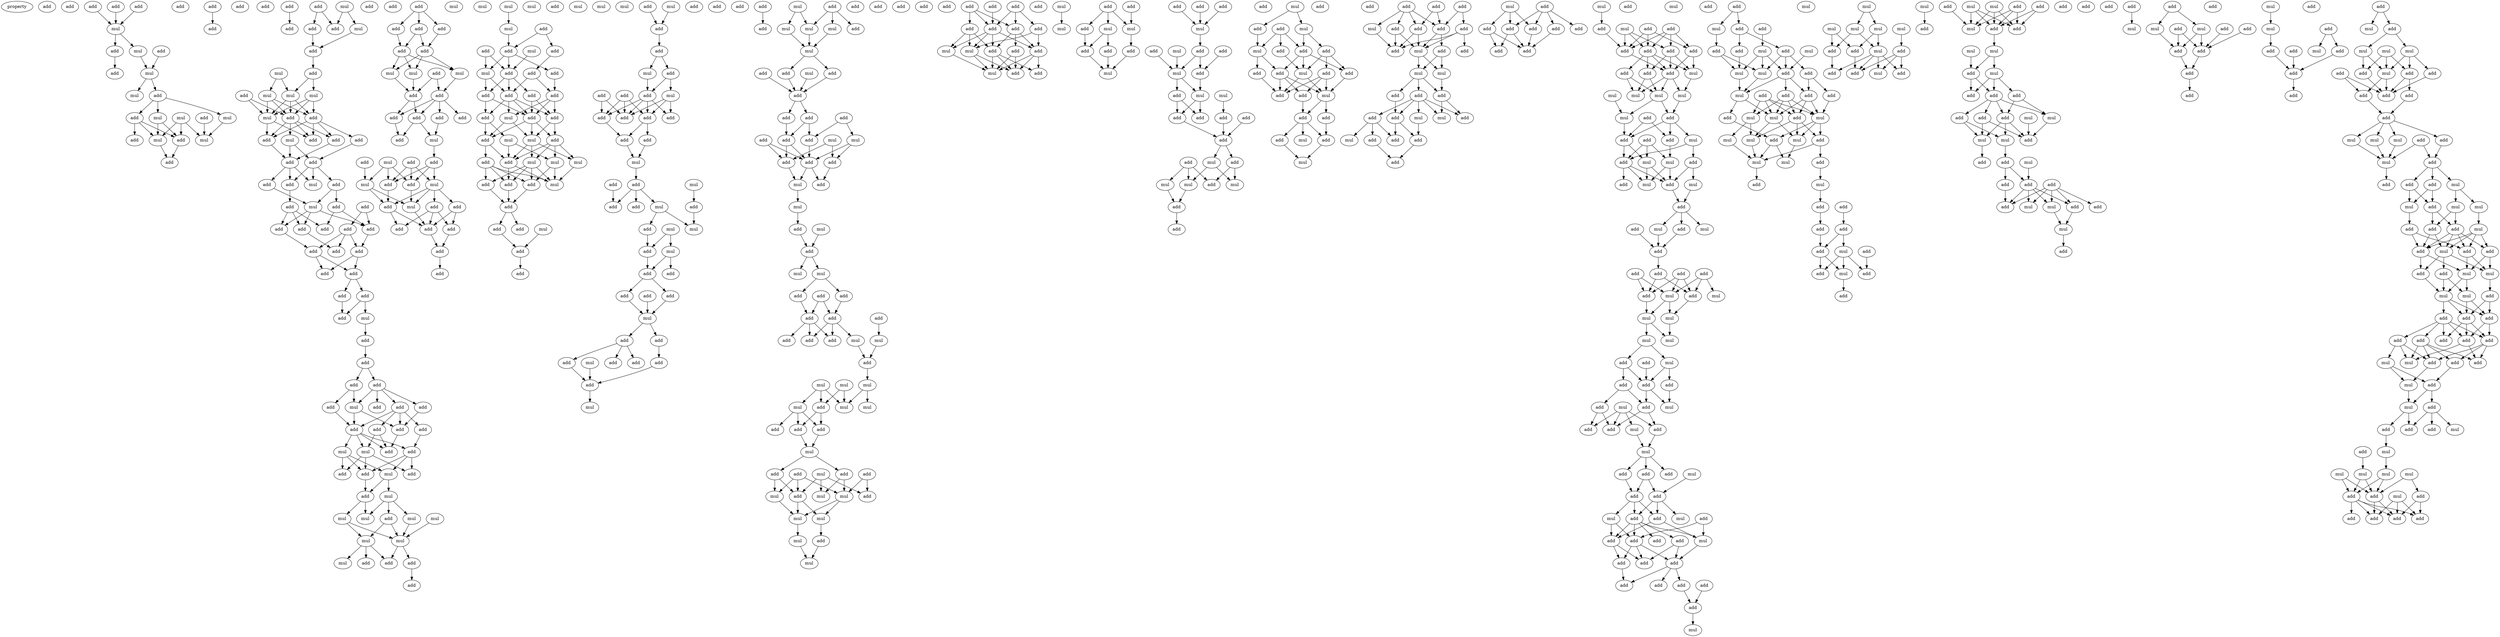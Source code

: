 digraph {
    node [fontcolor=black]
    property [mul=2,lf=1.6]
    0 [ label = add ];
    1 [ label = add ];
    2 [ label = add ];
    3 [ label = add ];
    4 [ label = add ];
    5 [ label = mul ];
    6 [ label = add ];
    7 [ label = add ];
    8 [ label = mul ];
    9 [ label = add ];
    10 [ label = add ];
    11 [ label = mul ];
    12 [ label = mul ];
    13 [ label = add ];
    14 [ label = add ];
    15 [ label = mul ];
    16 [ label = add ];
    17 [ label = mul ];
    18 [ label = mul ];
    19 [ label = mul ];
    20 [ label = mul ];
    21 [ label = add ];
    22 [ label = add ];
    23 [ label = add ];
    24 [ label = add ];
    25 [ label = add ];
    26 [ label = add ];
    27 [ label = add ];
    28 [ label = add ];
    29 [ label = add ];
    30 [ label = mul ];
    31 [ label = add ];
    32 [ label = mul ];
    33 [ label = add ];
    34 [ label = add ];
    35 [ label = add ];
    36 [ label = mul ];
    37 [ label = add ];
    38 [ label = mul ];
    39 [ label = mul ];
    40 [ label = mul ];
    41 [ label = add ];
    42 [ label = add ];
    43 [ label = add ];
    44 [ label = mul ];
    45 [ label = add ];
    46 [ label = add ];
    47 [ label = add ];
    48 [ label = add ];
    49 [ label = mul ];
    50 [ label = add ];
    51 [ label = add ];
    52 [ label = add ];
    53 [ label = add ];
    54 [ label = add ];
    55 [ label = mul ];
    56 [ label = mul ];
    57 [ label = add ];
    58 [ label = add ];
    59 [ label = add ];
    60 [ label = add ];
    61 [ label = add ];
    62 [ label = add ];
    63 [ label = add ];
    64 [ label = add ];
    65 [ label = add ];
    66 [ label = add ];
    67 [ label = add ];
    68 [ label = add ];
    69 [ label = add ];
    70 [ label = add ];
    71 [ label = add ];
    72 [ label = add ];
    73 [ label = add ];
    74 [ label = mul ];
    75 [ label = add ];
    76 [ label = add ];
    77 [ label = add ];
    78 [ label = add ];
    79 [ label = add ];
    80 [ label = mul ];
    81 [ label = add ];
    82 [ label = add ];
    83 [ label = add ];
    84 [ label = add ];
    85 [ label = add ];
    86 [ label = add ];
    87 [ label = add ];
    88 [ label = mul ];
    89 [ label = add ];
    90 [ label = add ];
    91 [ label = mul ];
    92 [ label = add ];
    93 [ label = mul ];
    94 [ label = add ];
    95 [ label = add ];
    96 [ label = mul ];
    97 [ label = add ];
    98 [ label = mul ];
    99 [ label = add ];
    100 [ label = mul ];
    101 [ label = mul ];
    102 [ label = mul ];
    103 [ label = mul ];
    104 [ label = mul ];
    105 [ label = add ];
    106 [ label = mul ];
    107 [ label = add ];
    108 [ label = add ];
    109 [ label = add ];
    110 [ label = add ];
    111 [ label = add ];
    112 [ label = add ];
    113 [ label = add ];
    114 [ label = mul ];
    115 [ label = mul ];
    116 [ label = add ];
    117 [ label = add ];
    118 [ label = add ];
    119 [ label = mul ];
    120 [ label = mul ];
    121 [ label = mul ];
    122 [ label = add ];
    123 [ label = add ];
    124 [ label = add ];
    125 [ label = add ];
    126 [ label = add ];
    127 [ label = add ];
    128 [ label = add ];
    129 [ label = mul ];
    130 [ label = add ];
    131 [ label = add ];
    132 [ label = mul ];
    133 [ label = add ];
    134 [ label = add ];
    135 [ label = mul ];
    136 [ label = add ];
    137 [ label = add ];
    138 [ label = mul ];
    139 [ label = add ];
    140 [ label = add ];
    141 [ label = add ];
    142 [ label = mul ];
    143 [ label = add ];
    144 [ label = add ];
    145 [ label = add ];
    146 [ label = add ];
    147 [ label = mul ];
    148 [ label = add ];
    149 [ label = mul ];
    150 [ label = add ];
    151 [ label = add ];
    152 [ label = mul ];
    153 [ label = add ];
    154 [ label = add ];
    155 [ label = mul ];
    156 [ label = add ];
    157 [ label = mul ];
    158 [ label = add ];
    159 [ label = add ];
    160 [ label = add ];
    161 [ label = add ];
    162 [ label = add ];
    163 [ label = add ];
    164 [ label = add ];
    165 [ label = mul ];
    166 [ label = add ];
    167 [ label = add ];
    168 [ label = add ];
    169 [ label = mul ];
    170 [ label = mul ];
    171 [ label = add ];
    172 [ label = add ];
    173 [ label = mul ];
    174 [ label = add ];
    175 [ label = add ];
    176 [ label = mul ];
    177 [ label = mul ];
    178 [ label = add ];
    179 [ label = mul ];
    180 [ label = add ];
    181 [ label = mul ];
    182 [ label = add ];
    183 [ label = add ];
    184 [ label = mul ];
    185 [ label = add ];
    186 [ label = mul ];
    187 [ label = mul ];
    188 [ label = add ];
    189 [ label = add ];
    190 [ label = add ];
    191 [ label = add ];
    192 [ label = mul ];
    193 [ label = add ];
    194 [ label = add ];
    195 [ label = add ];
    196 [ label = add ];
    197 [ label = add ];
    198 [ label = mul ];
    199 [ label = add ];
    200 [ label = add ];
    201 [ label = add ];
    202 [ label = add ];
    203 [ label = mul ];
    204 [ label = add ];
    205 [ label = add ];
    206 [ label = add ];
    207 [ label = add ];
    208 [ label = add ];
    209 [ label = add ];
    210 [ label = mul ];
    211 [ label = add ];
    212 [ label = mul ];
    213 [ label = add ];
    214 [ label = add ];
    215 [ label = add ];
    216 [ label = mul ];
    217 [ label = add ];
    218 [ label = mul ];
    219 [ label = add ];
    220 [ label = mul ];
    221 [ label = add ];
    222 [ label = mul ];
    223 [ label = add ];
    224 [ label = add ];
    225 [ label = add ];
    226 [ label = add ];
    227 [ label = add ];
    228 [ label = add ];
    229 [ label = add ];
    230 [ label = mul ];
    231 [ label = add ];
    232 [ label = add ];
    233 [ label = add ];
    234 [ label = mul ];
    235 [ label = add ];
    236 [ label = add ];
    237 [ label = add ];
    238 [ label = add ];
    239 [ label = mul ];
    240 [ label = add ];
    241 [ label = mul ];
    242 [ label = mul ];
    243 [ label = add ];
    244 [ label = mul ];
    245 [ label = mul ];
    246 [ label = mul ];
    247 [ label = add ];
    248 [ label = add ];
    249 [ label = mul ];
    250 [ label = add ];
    251 [ label = add ];
    252 [ label = add ];
    253 [ label = add ];
    254 [ label = add ];
    255 [ label = add ];
    256 [ label = add ];
    257 [ label = mul ];
    258 [ label = mul ];
    259 [ label = add ];
    260 [ label = add ];
    261 [ label = add ];
    262 [ label = add ];
    263 [ label = add ];
    264 [ label = mul ];
    265 [ label = add ];
    266 [ label = mul ];
    267 [ label = add ];
    268 [ label = mul ];
    269 [ label = add ];
    270 [ label = add ];
    271 [ label = mul ];
    272 [ label = mul ];
    273 [ label = add ];
    274 [ label = add ];
    275 [ label = add ];
    276 [ label = add ];
    277 [ label = add ];
    278 [ label = add ];
    279 [ label = add ];
    280 [ label = mul ];
    281 [ label = add ];
    282 [ label = mul ];
    283 [ label = add ];
    284 [ label = add ];
    285 [ label = mul ];
    286 [ label = mul ];
    287 [ label = mul ];
    288 [ label = mul ];
    289 [ label = mul ];
    290 [ label = mul ];
    291 [ label = add ];
    292 [ label = add ];
    293 [ label = add ];
    294 [ label = add ];
    295 [ label = add ];
    296 [ label = mul ];
    297 [ label = mul ];
    298 [ label = add ];
    299 [ label = add ];
    300 [ label = add ];
    301 [ label = add ];
    302 [ label = mul ];
    303 [ label = add ];
    304 [ label = mul ];
    305 [ label = add ];
    306 [ label = mul ];
    307 [ label = mul ];
    308 [ label = mul ];
    309 [ label = mul ];
    310 [ label = add ];
    311 [ label = mul ];
    312 [ label = add ];
    313 [ label = add ];
    314 [ label = add ];
    315 [ label = add ];
    316 [ label = add ];
    317 [ label = add ];
    318 [ label = add ];
    319 [ label = add ];
    320 [ label = add ];
    321 [ label = add ];
    322 [ label = add ];
    323 [ label = add ];
    324 [ label = mul ];
    325 [ label = add ];
    326 [ label = mul ];
    327 [ label = add ];
    328 [ label = mul ];
    329 [ label = add ];
    330 [ label = mul ];
    331 [ label = mul ];
    332 [ label = add ];
    333 [ label = add ];
    334 [ label = add ];
    335 [ label = mul ];
    336 [ label = mul ];
    337 [ label = add ];
    338 [ label = add ];
    339 [ label = add ];
    340 [ label = mul ];
    341 [ label = add ];
    342 [ label = add ];
    343 [ label = add ];
    344 [ label = mul ];
    345 [ label = add ];
    346 [ label = add ];
    347 [ label = add ];
    348 [ label = mul ];
    349 [ label = add ];
    350 [ label = mul ];
    351 [ label = mul ];
    352 [ label = add ];
    353 [ label = mul ];
    354 [ label = add ];
    355 [ label = add ];
    356 [ label = add ];
    357 [ label = add ];
    358 [ label = add ];
    359 [ label = add ];
    360 [ label = add ];
    361 [ label = add ];
    362 [ label = mul ];
    363 [ label = mul ];
    364 [ label = mul ];
    365 [ label = add ];
    366 [ label = mul ];
    367 [ label = add ];
    368 [ label = add ];
    369 [ label = mul ];
    370 [ label = add ];
    371 [ label = add ];
    372 [ label = mul ];
    373 [ label = add ];
    374 [ label = add ];
    375 [ label = add ];
    376 [ label = add ];
    377 [ label = mul ];
    378 [ label = add ];
    379 [ label = add ];
    380 [ label = mul ];
    381 [ label = add ];
    382 [ label = add ];
    383 [ label = mul ];
    384 [ label = add ];
    385 [ label = add ];
    386 [ label = add ];
    387 [ label = add ];
    388 [ label = add ];
    389 [ label = add ];
    390 [ label = add ];
    391 [ label = mul ];
    392 [ label = mul ];
    393 [ label = add ];
    394 [ label = add ];
    395 [ label = add ];
    396 [ label = add ];
    397 [ label = add ];
    398 [ label = add ];
    399 [ label = mul ];
    400 [ label = add ];
    401 [ label = add ];
    402 [ label = add ];
    403 [ label = mul ];
    404 [ label = add ];
    405 [ label = mul ];
    406 [ label = mul ];
    407 [ label = add ];
    408 [ label = add ];
    409 [ label = add ];
    410 [ label = add ];
    411 [ label = add ];
    412 [ label = mul ];
    413 [ label = add ];
    414 [ label = mul ];
    415 [ label = add ];
    416 [ label = mul ];
    417 [ label = add ];
    418 [ label = add ];
    419 [ label = add ];
    420 [ label = mul ];
    421 [ label = add ];
    422 [ label = add ];
    423 [ label = add ];
    424 [ label = add ];
    425 [ label = add ];
    426 [ label = add ];
    427 [ label = add ];
    428 [ label = add ];
    429 [ label = mul ];
    430 [ label = add ];
    431 [ label = add ];
    432 [ label = mul ];
    433 [ label = add ];
    434 [ label = add ];
    435 [ label = add ];
    436 [ label = add ];
    437 [ label = add ];
    438 [ label = add ];
    439 [ label = mul ];
    440 [ label = add ];
    441 [ label = add ];
    442 [ label = mul ];
    443 [ label = mul ];
    444 [ label = mul ];
    445 [ label = mul ];
    446 [ label = mul ];
    447 [ label = add ];
    448 [ label = add ];
    449 [ label = add ];
    450 [ label = mul ];
    451 [ label = add ];
    452 [ label = add ];
    453 [ label = add ];
    454 [ label = mul ];
    455 [ label = mul ];
    456 [ label = add ];
    457 [ label = add ];
    458 [ label = mul ];
    459 [ label = mul ];
    460 [ label = add ];
    461 [ label = add ];
    462 [ label = add ];
    463 [ label = add ];
    464 [ label = mul ];
    465 [ label = mul ];
    466 [ label = add ];
    467 [ label = add ];
    468 [ label = add ];
    469 [ label = add ];
    470 [ label = add ];
    471 [ label = add ];
    472 [ label = mul ];
    473 [ label = add ];
    474 [ label = mul ];
    475 [ label = mul ];
    476 [ label = mul ];
    477 [ label = mul ];
    478 [ label = mul ];
    479 [ label = add ];
    480 [ label = mul ];
    481 [ label = add ];
    482 [ label = add ];
    483 [ label = add ];
    484 [ label = add ];
    485 [ label = add ];
    486 [ label = add ];
    487 [ label = mul ];
    488 [ label = mul ];
    489 [ label = add ];
    490 [ label = mul ];
    491 [ label = add ];
    492 [ label = mul ];
    493 [ label = add ];
    494 [ label = add ];
    495 [ label = mul ];
    496 [ label = add ];
    497 [ label = mul ];
    498 [ label = add ];
    499 [ label = add ];
    500 [ label = add ];
    501 [ label = add ];
    502 [ label = mul ];
    503 [ label = add ];
    504 [ label = add ];
    505 [ label = mul ];
    506 [ label = add ];
    507 [ label = mul ];
    508 [ label = add ];
    509 [ label = add ];
    510 [ label = add ];
    511 [ label = add ];
    512 [ label = add ];
    513 [ label = add ];
    514 [ label = add ];
    515 [ label = add ];
    516 [ label = add ];
    517 [ label = add ];
    518 [ label = add ];
    519 [ label = add ];
    520 [ label = add ];
    521 [ label = mul ];
    522 [ label = add ];
    523 [ label = mul ];
    524 [ label = add ];
    525 [ label = add ];
    526 [ label = mul ];
    527 [ label = add ];
    528 [ label = mul ];
    529 [ label = add ];
    530 [ label = mul ];
    531 [ label = add ];
    532 [ label = add ];
    533 [ label = add ];
    534 [ label = mul ];
    535 [ label = mul ];
    536 [ label = add ];
    537 [ label = add ];
    538 [ label = add ];
    539 [ label = mul ];
    540 [ label = add ];
    541 [ label = mul ];
    542 [ label = mul ];
    543 [ label = mul ];
    544 [ label = add ];
    545 [ label = add ];
    546 [ label = mul ];
    547 [ label = add ];
    548 [ label = mul ];
    549 [ label = add ];
    550 [ label = mul ];
    551 [ label = add ];
    552 [ label = mul ];
    553 [ label = mul ];
    554 [ label = mul ];
    555 [ label = add ];
    556 [ label = add ];
    557 [ label = add ];
    558 [ label = add ];
    559 [ label = add ];
    560 [ label = add ];
    561 [ label = mul ];
    562 [ label = add ];
    563 [ label = add ];
    564 [ label = mul ];
    565 [ label = add ];
    566 [ label = add ];
    567 [ label = mul ];
    568 [ label = mul ];
    569 [ label = mul ];
    570 [ label = mul ];
    571 [ label = mul ];
    572 [ label = add ];
    573 [ label = add ];
    574 [ label = add ];
    575 [ label = mul ];
    576 [ label = mul ];
    577 [ label = add ];
    578 [ label = mul ];
    579 [ label = add ];
    580 [ label = add ];
    581 [ label = add ];
    582 [ label = add ];
    583 [ label = add ];
    584 [ label = mul ];
    585 [ label = mul ];
    586 [ label = add ];
    587 [ label = add ];
    588 [ label = mul ];
    589 [ label = add ];
    590 [ label = mul ];
    591 [ label = mul ];
    592 [ label = add ];
    593 [ label = add ];
    594 [ label = mul ];
    595 [ label = add ];
    596 [ label = add ];
    597 [ label = add ];
    598 [ label = mul ];
    599 [ label = add ];
    600 [ label = add ];
    601 [ label = add ];
    602 [ label = mul ];
    603 [ label = mul ];
    604 [ label = mul ];
    605 [ label = add ];
    606 [ label = add ];
    607 [ label = mul ];
    608 [ label = add ];
    609 [ label = add ];
    610 [ label = add ];
    611 [ label = add ];
    612 [ label = add ];
    613 [ label = mul ];
    614 [ label = add ];
    615 [ label = add ];
    616 [ label = mul ];
    617 [ label = mul ];
    618 [ label = add ];
    619 [ label = add ];
    620 [ label = add ];
    621 [ label = add ];
    622 [ label = mul ];
    623 [ label = add ];
    624 [ label = add ];
    625 [ label = add ];
    626 [ label = add ];
    627 [ label = mul ];
    628 [ label = mul ];
    629 [ label = add ];
    630 [ label = add ];
    631 [ label = add ];
    632 [ label = add ];
    633 [ label = add ];
    634 [ label = mul ];
    635 [ label = mul ];
    636 [ label = add ];
    637 [ label = add ];
    638 [ label = add ];
    639 [ label = mul ];
    640 [ label = add ];
    641 [ label = add ];
    642 [ label = add ];
    643 [ label = add ];
    644 [ label = add ];
    645 [ label = mul ];
    646 [ label = add ];
    647 [ label = mul ];
    648 [ label = mul ];
    649 [ label = mul ];
    650 [ label = add ];
    651 [ label = add ];
    652 [ label = add ];
    653 [ label = add ];
    654 [ label = mul ];
    655 [ label = add ];
    656 [ label = add ];
    657 [ label = add ];
    658 [ label = add ];
    659 [ label = mul ];
    660 [ label = add ];
    661 [ label = mul ];
    662 [ label = mul ];
    663 [ label = add ];
    664 [ label = add ];
    665 [ label = mul ];
    666 [ label = add ];
    667 [ label = mul ];
    668 [ label = add ];
    669 [ label = add ];
    670 [ label = mul ];
    671 [ label = add ];
    672 [ label = mul ];
    673 [ label = mul ];
    674 [ label = add ];
    675 [ label = add ];
    676 [ label = add ];
    677 [ label = mul ];
    678 [ label = mul ];
    679 [ label = add ];
    680 [ label = add ];
    681 [ label = add ];
    682 [ label = add ];
    683 [ label = add ];
    684 [ label = mul ];
    685 [ label = mul ];
    686 [ label = add ];
    687 [ label = mul ];
    688 [ label = mul ];
    689 [ label = add ];
    690 [ label = add ];
    691 [ label = add ];
    692 [ label = add ];
    693 [ label = add ];
    694 [ label = add ];
    695 [ label = add ];
    696 [ label = add ];
    697 [ label = mul ];
    698 [ label = add ];
    699 [ label = add ];
    700 [ label = mul ];
    701 [ label = add ];
    702 [ label = mul ];
    703 [ label = add ];
    704 [ label = add ];
    705 [ label = mul ];
    706 [ label = add ];
    707 [ label = add ];
    708 [ label = add ];
    709 [ label = mul ];
    710 [ label = mul ];
    711 [ label = add ];
    712 [ label = mul ];
    713 [ label = mul ];
    714 [ label = mul ];
    715 [ label = mul ];
    716 [ label = add ];
    717 [ label = add ];
    718 [ label = mul ];
    719 [ label = add ];
    720 [ label = add ];
    721 [ label = add ];
    722 [ label = add ];
    723 [ label = add ];
    2 -> 5 [ name = 0 ];
    3 -> 5 [ name = 1 ];
    4 -> 5 [ name = 2 ];
    5 -> 6 [ name = 3 ];
    5 -> 8 [ name = 4 ];
    6 -> 10 [ name = 5 ];
    7 -> 11 [ name = 6 ];
    8 -> 11 [ name = 7 ];
    11 -> 12 [ name = 8 ];
    11 -> 13 [ name = 9 ];
    13 -> 14 [ name = 10 ];
    13 -> 17 [ name = 11 ];
    13 -> 18 [ name = 12 ];
    14 -> 20 [ name = 13 ];
    14 -> 21 [ name = 14 ];
    14 -> 22 [ name = 15 ];
    15 -> 19 [ name = 16 ];
    15 -> 20 [ name = 17 ];
    15 -> 21 [ name = 18 ];
    16 -> 19 [ name = 19 ];
    17 -> 20 [ name = 20 ];
    17 -> 21 [ name = 21 ];
    18 -> 19 [ name = 22 ];
    20 -> 23 [ name = 23 ];
    21 -> 23 [ name = 24 ];
    24 -> 26 [ name = 25 ];
    28 -> 29 [ name = 26 ];
    30 -> 32 [ name = 27 ];
    30 -> 34 [ name = 28 ];
    31 -> 33 [ name = 29 ];
    31 -> 34 [ name = 30 ];
    32 -> 35 [ name = 31 ];
    33 -> 35 [ name = 32 ];
    35 -> 37 [ name = 33 ];
    36 -> 39 [ name = 34 ];
    36 -> 40 [ name = 35 ];
    37 -> 38 [ name = 36 ];
    37 -> 39 [ name = 37 ];
    38 -> 42 [ name = 38 ];
    38 -> 43 [ name = 39 ];
    38 -> 44 [ name = 40 ];
    39 -> 42 [ name = 41 ];
    39 -> 43 [ name = 42 ];
    39 -> 44 [ name = 43 ];
    40 -> 42 [ name = 44 ];
    40 -> 43 [ name = 45 ];
    40 -> 44 [ name = 46 ];
    41 -> 43 [ name = 47 ];
    41 -> 44 [ name = 48 ];
    42 -> 45 [ name = 49 ];
    42 -> 46 [ name = 50 ];
    42 -> 47 [ name = 51 ];
    42 -> 48 [ name = 52 ];
    43 -> 45 [ name = 53 ];
    43 -> 46 [ name = 54 ];
    43 -> 48 [ name = 55 ];
    43 -> 49 [ name = 56 ];
    44 -> 45 [ name = 57 ];
    44 -> 46 [ name = 58 ];
    46 -> 50 [ name = 59 ];
    47 -> 51 [ name = 60 ];
    48 -> 50 [ name = 61 ];
    49 -> 50 [ name = 62 ];
    49 -> 51 [ name = 63 ];
    50 -> 53 [ name = 64 ];
    50 -> 54 [ name = 65 ];
    50 -> 55 [ name = 66 ];
    51 -> 52 [ name = 67 ];
    51 -> 54 [ name = 68 ];
    51 -> 55 [ name = 69 ];
    52 -> 56 [ name = 70 ];
    52 -> 58 [ name = 71 ];
    53 -> 56 [ name = 72 ];
    54 -> 57 [ name = 73 ];
    56 -> 60 [ name = 74 ];
    56 -> 63 [ name = 75 ];
    56 -> 64 [ name = 76 ];
    57 -> 60 [ name = 77 ];
    57 -> 62 [ name = 78 ];
    57 -> 63 [ name = 79 ];
    58 -> 62 [ name = 80 ];
    58 -> 64 [ name = 81 ];
    59 -> 61 [ name = 82 ];
    59 -> 64 [ name = 83 ];
    60 -> 67 [ name = 84 ];
    61 -> 65 [ name = 85 ];
    61 -> 66 [ name = 86 ];
    61 -> 67 [ name = 87 ];
    63 -> 66 [ name = 88 ];
    64 -> 65 [ name = 89 ];
    65 -> 69 [ name = 90 ];
    65 -> 70 [ name = 91 ];
    67 -> 69 [ name = 92 ];
    67 -> 70 [ name = 93 ];
    69 -> 71 [ name = 94 ];
    69 -> 72 [ name = 95 ];
    71 -> 73 [ name = 96 ];
    72 -> 73 [ name = 97 ];
    72 -> 74 [ name = 98 ];
    74 -> 75 [ name = 99 ];
    75 -> 76 [ name = 100 ];
    76 -> 77 [ name = 101 ];
    76 -> 78 [ name = 102 ];
    77 -> 79 [ name = 103 ];
    77 -> 80 [ name = 104 ];
    77 -> 81 [ name = 105 ];
    77 -> 82 [ name = 106 ];
    78 -> 80 [ name = 107 ];
    78 -> 83 [ name = 108 ];
    79 -> 84 [ name = 109 ];
    79 -> 85 [ name = 110 ];
    79 -> 86 [ name = 111 ];
    79 -> 87 [ name = 112 ];
    80 -> 84 [ name = 113 ];
    80 -> 87 [ name = 114 ];
    81 -> 87 [ name = 115 ];
    83 -> 84 [ name = 116 ];
    84 -> 88 [ name = 117 ];
    84 -> 89 [ name = 118 ];
    84 -> 90 [ name = 119 ];
    84 -> 91 [ name = 120 ];
    85 -> 90 [ name = 121 ];
    86 -> 89 [ name = 122 ];
    86 -> 91 [ name = 123 ];
    87 -> 89 [ name = 124 ];
    88 -> 93 [ name = 125 ];
    88 -> 94 [ name = 126 ];
    88 -> 95 [ name = 127 ];
    90 -> 92 [ name = 128 ];
    90 -> 93 [ name = 129 ];
    90 -> 95 [ name = 130 ];
    91 -> 92 [ name = 131 ];
    91 -> 94 [ name = 132 ];
    91 -> 95 [ name = 133 ];
    93 -> 96 [ name = 134 ];
    93 -> 97 [ name = 135 ];
    95 -> 97 [ name = 136 ];
    96 -> 98 [ name = 137 ];
    96 -> 99 [ name = 138 ];
    96 -> 100 [ name = 139 ];
    97 -> 100 [ name = 140 ];
    97 -> 102 [ name = 141 ];
    98 -> 103 [ name = 142 ];
    99 -> 103 [ name = 143 ];
    99 -> 104 [ name = 144 ];
    101 -> 103 [ name = 145 ];
    102 -> 103 [ name = 146 ];
    102 -> 104 [ name = 147 ];
    103 -> 105 [ name = 148 ];
    103 -> 107 [ name = 149 ];
    104 -> 106 [ name = 150 ];
    104 -> 107 [ name = 151 ];
    104 -> 109 [ name = 152 ];
    105 -> 110 [ name = 153 ];
    111 -> 112 [ name = 154 ];
    111 -> 113 [ name = 155 ];
    111 -> 116 [ name = 156 ];
    112 -> 118 [ name = 157 ];
    113 -> 117 [ name = 158 ];
    113 -> 118 [ name = 159 ];
    116 -> 117 [ name = 160 ];
    117 -> 119 [ name = 161 ];
    117 -> 120 [ name = 162 ];
    117 -> 121 [ name = 163 ];
    118 -> 119 [ name = 164 ];
    118 -> 120 [ name = 165 ];
    118 -> 121 [ name = 166 ];
    119 -> 124 [ name = 167 ];
    120 -> 123 [ name = 168 ];
    121 -> 124 [ name = 169 ];
    122 -> 123 [ name = 170 ];
    122 -> 124 [ name = 171 ];
    123 -> 125 [ name = 172 ];
    123 -> 126 [ name = 173 ];
    123 -> 127 [ name = 174 ];
    123 -> 128 [ name = 175 ];
    124 -> 126 [ name = 176 ];
    124 -> 127 [ name = 177 ];
    125 -> 129 [ name = 178 ];
    126 -> 130 [ name = 179 ];
    127 -> 129 [ name = 180 ];
    127 -> 130 [ name = 181 ];
    129 -> 133 [ name = 182 ];
    131 -> 135 [ name = 183 ];
    131 -> 136 [ name = 184 ];
    131 -> 137 [ name = 185 ];
    132 -> 136 [ name = 186 ];
    132 -> 137 [ name = 187 ];
    132 -> 138 [ name = 188 ];
    133 -> 135 [ name = 189 ];
    133 -> 136 [ name = 190 ];
    133 -> 137 [ name = 191 ];
    134 -> 138 [ name = 192 ];
    135 -> 139 [ name = 193 ];
    135 -> 140 [ name = 194 ];
    135 -> 141 [ name = 195 ];
    135 -> 142 [ name = 196 ];
    136 -> 142 [ name = 197 ];
    137 -> 140 [ name = 198 ];
    138 -> 140 [ name = 199 ];
    138 -> 142 [ name = 200 ];
    139 -> 143 [ name = 201 ];
    139 -> 144 [ name = 202 ];
    140 -> 144 [ name = 203 ];
    140 -> 145 [ name = 204 ];
    141 -> 143 [ name = 205 ];
    141 -> 144 [ name = 206 ];
    141 -> 145 [ name = 207 ];
    142 -> 144 [ name = 208 ];
    143 -> 146 [ name = 209 ];
    144 -> 146 [ name = 210 ];
    146 -> 148 [ name = 211 ];
    147 -> 152 [ name = 212 ];
    151 -> 154 [ name = 213 ];
    151 -> 156 [ name = 214 ];
    152 -> 156 [ name = 215 ];
    153 -> 157 [ name = 216 ];
    153 -> 159 [ name = 217 ];
    154 -> 158 [ name = 218 ];
    155 -> 159 [ name = 219 ];
    156 -> 157 [ name = 220 ];
    156 -> 159 [ name = 221 ];
    156 -> 160 [ name = 222 ];
    157 -> 161 [ name = 223 ];
    157 -> 162 [ name = 224 ];
    158 -> 161 [ name = 225 ];
    158 -> 164 [ name = 226 ];
    159 -> 161 [ name = 227 ];
    159 -> 162 [ name = 228 ];
    159 -> 163 [ name = 229 ];
    160 -> 164 [ name = 230 ];
    161 -> 165 [ name = 231 ];
    161 -> 166 [ name = 232 ];
    161 -> 167 [ name = 233 ];
    161 -> 168 [ name = 234 ];
    162 -> 166 [ name = 235 ];
    162 -> 168 [ name = 236 ];
    163 -> 166 [ name = 237 ];
    163 -> 167 [ name = 238 ];
    164 -> 165 [ name = 239 ];
    164 -> 166 [ name = 240 ];
    164 -> 167 [ name = 241 ];
    165 -> 170 [ name = 242 ];
    165 -> 171 [ name = 243 ];
    166 -> 170 [ name = 244 ];
    166 -> 171 [ name = 245 ];
    166 -> 172 [ name = 246 ];
    167 -> 170 [ name = 247 ];
    167 -> 172 [ name = 248 ];
    168 -> 169 [ name = 249 ];
    168 -> 171 [ name = 250 ];
    169 -> 173 [ name = 251 ];
    169 -> 174 [ name = 252 ];
    170 -> 174 [ name = 253 ];
    170 -> 176 [ name = 254 ];
    170 -> 177 [ name = 255 ];
    171 -> 174 [ name = 256 ];
    171 -> 175 [ name = 257 ];
    172 -> 173 [ name = 258 ];
    172 -> 174 [ name = 259 ];
    172 -> 176 [ name = 260 ];
    172 -> 177 [ name = 261 ];
    173 -> 179 [ name = 262 ];
    173 -> 180 [ name = 263 ];
    174 -> 178 [ name = 264 ];
    174 -> 179 [ name = 265 ];
    175 -> 178 [ name = 266 ];
    175 -> 179 [ name = 267 ];
    175 -> 180 [ name = 268 ];
    175 -> 182 [ name = 269 ];
    176 -> 178 [ name = 270 ];
    176 -> 179 [ name = 271 ];
    176 -> 180 [ name = 272 ];
    176 -> 182 [ name = 273 ];
    177 -> 179 [ name = 274 ];
    178 -> 183 [ name = 275 ];
    180 -> 183 [ name = 276 ];
    182 -> 183 [ name = 277 ];
    183 -> 185 [ name = 278 ];
    183 -> 188 [ name = 279 ];
    187 -> 189 [ name = 280 ];
    188 -> 189 [ name = 281 ];
    189 -> 190 [ name = 282 ];
    191 -> 196 [ name = 283 ];
    192 -> 196 [ name = 284 ];
    196 -> 197 [ name = 285 ];
    197 -> 198 [ name = 286 ];
    197 -> 199 [ name = 287 ];
    198 -> 202 [ name = 288 ];
    199 -> 202 [ name = 289 ];
    199 -> 203 [ name = 290 ];
    200 -> 204 [ name = 291 ];
    200 -> 205 [ name = 292 ];
    200 -> 206 [ name = 293 ];
    201 -> 204 [ name = 294 ];
    201 -> 206 [ name = 295 ];
    202 -> 204 [ name = 296 ];
    202 -> 205 [ name = 297 ];
    202 -> 206 [ name = 298 ];
    202 -> 207 [ name = 299 ];
    203 -> 205 [ name = 300 ];
    203 -> 206 [ name = 301 ];
    203 -> 207 [ name = 302 ];
    204 -> 209 [ name = 303 ];
    205 -> 208 [ name = 304 ];
    205 -> 209 [ name = 305 ];
    208 -> 210 [ name = 306 ];
    209 -> 210 [ name = 307 ];
    210 -> 213 [ name = 308 ];
    211 -> 214 [ name = 309 ];
    212 -> 217 [ name = 310 ];
    213 -> 214 [ name = 311 ];
    213 -> 215 [ name = 312 ];
    213 -> 216 [ name = 313 ];
    216 -> 219 [ name = 314 ];
    216 -> 220 [ name = 315 ];
    217 -> 220 [ name = 316 ];
    218 -> 221 [ name = 317 ];
    218 -> 222 [ name = 318 ];
    219 -> 221 [ name = 319 ];
    221 -> 224 [ name = 320 ];
    222 -> 223 [ name = 321 ];
    222 -> 224 [ name = 322 ];
    224 -> 227 [ name = 323 ];
    224 -> 229 [ name = 324 ];
    225 -> 226 [ name = 325 ];
    227 -> 230 [ name = 326 ];
    228 -> 230 [ name = 327 ];
    229 -> 230 [ name = 328 ];
    230 -> 231 [ name = 329 ];
    230 -> 232 [ name = 330 ];
    231 -> 233 [ name = 331 ];
    232 -> 235 [ name = 332 ];
    232 -> 236 [ name = 333 ];
    232 -> 237 [ name = 334 ];
    233 -> 238 [ name = 335 ];
    234 -> 238 [ name = 336 ];
    236 -> 238 [ name = 337 ];
    238 -> 239 [ name = 338 ];
    240 -> 242 [ name = 339 ];
    240 -> 243 [ name = 340 ];
    240 -> 245 [ name = 341 ];
    241 -> 242 [ name = 342 ];
    241 -> 244 [ name = 343 ];
    242 -> 246 [ name = 344 ];
    244 -> 246 [ name = 345 ];
    245 -> 246 [ name = 346 ];
    246 -> 248 [ name = 347 ];
    246 -> 251 [ name = 348 ];
    247 -> 252 [ name = 349 ];
    248 -> 252 [ name = 350 ];
    249 -> 252 [ name = 351 ];
    251 -> 252 [ name = 352 ];
    252 -> 254 [ name = 353 ];
    252 -> 255 [ name = 354 ];
    253 -> 258 [ name = 355 ];
    253 -> 260 [ name = 356 ];
    254 -> 256 [ name = 357 ];
    255 -> 256 [ name = 358 ];
    255 -> 260 [ name = 359 ];
    256 -> 261 [ name = 360 ];
    256 -> 263 [ name = 361 ];
    257 -> 261 [ name = 362 ];
    257 -> 262 [ name = 363 ];
    258 -> 262 [ name = 364 ];
    258 -> 263 [ name = 365 ];
    259 -> 261 [ name = 366 ];
    259 -> 263 [ name = 367 ];
    260 -> 263 [ name = 368 ];
    261 -> 264 [ name = 369 ];
    262 -> 265 [ name = 370 ];
    263 -> 264 [ name = 371 ];
    263 -> 265 [ name = 372 ];
    264 -> 266 [ name = 373 ];
    266 -> 267 [ name = 374 ];
    267 -> 270 [ name = 375 ];
    268 -> 270 [ name = 376 ];
    270 -> 271 [ name = 377 ];
    270 -> 272 [ name = 378 ];
    272 -> 273 [ name = 379 ];
    272 -> 275 [ name = 380 ];
    273 -> 278 [ name = 381 ];
    274 -> 277 [ name = 382 ];
    274 -> 278 [ name = 383 ];
    275 -> 277 [ name = 384 ];
    276 -> 280 [ name = 385 ];
    277 -> 279 [ name = 386 ];
    277 -> 281 [ name = 387 ];
    277 -> 283 [ name = 388 ];
    278 -> 279 [ name = 389 ];
    278 -> 281 [ name = 390 ];
    278 -> 282 [ name = 391 ];
    280 -> 284 [ name = 392 ];
    282 -> 284 [ name = 393 ];
    284 -> 285 [ name = 394 ];
    285 -> 289 [ name = 395 ];
    285 -> 290 [ name = 396 ];
    286 -> 288 [ name = 397 ];
    286 -> 289 [ name = 398 ];
    286 -> 291 [ name = 399 ];
    287 -> 289 [ name = 400 ];
    287 -> 291 [ name = 401 ];
    288 -> 293 [ name = 402 ];
    288 -> 294 [ name = 403 ];
    288 -> 295 [ name = 404 ];
    291 -> 293 [ name = 405 ];
    291 -> 295 [ name = 406 ];
    293 -> 296 [ name = 407 ];
    295 -> 296 [ name = 408 ];
    296 -> 299 [ name = 409 ];
    296 -> 301 [ name = 410 ];
    297 -> 302 [ name = 411 ];
    297 -> 303 [ name = 412 ];
    297 -> 305 [ name = 413 ];
    298 -> 303 [ name = 414 ];
    298 -> 304 [ name = 415 ];
    298 -> 306 [ name = 416 ];
    299 -> 303 [ name = 417 ];
    299 -> 304 [ name = 418 ];
    300 -> 305 [ name = 419 ];
    300 -> 306 [ name = 420 ];
    301 -> 302 [ name = 421 ];
    301 -> 306 [ name = 422 ];
    303 -> 307 [ name = 423 ];
    303 -> 308 [ name = 424 ];
    304 -> 307 [ name = 425 ];
    306 -> 307 [ name = 426 ];
    306 -> 308 [ name = 427 ];
    307 -> 309 [ name = 428 ];
    308 -> 310 [ name = 429 ];
    309 -> 311 [ name = 430 ];
    310 -> 311 [ name = 431 ];
    314 -> 318 [ name = 432 ];
    314 -> 319 [ name = 433 ];
    314 -> 320 [ name = 434 ];
    315 -> 319 [ name = 435 ];
    315 -> 320 [ name = 436 ];
    315 -> 321 [ name = 437 ];
    316 -> 319 [ name = 438 ];
    318 -> 322 [ name = 439 ];
    318 -> 324 [ name = 440 ];
    318 -> 326 [ name = 441 ];
    319 -> 322 [ name = 442 ];
    319 -> 323 [ name = 443 ];
    319 -> 324 [ name = 444 ];
    319 -> 326 [ name = 445 ];
    320 -> 322 [ name = 446 ];
    320 -> 323 [ name = 447 ];
    320 -> 325 [ name = 448 ];
    321 -> 323 [ name = 449 ];
    321 -> 324 [ name = 450 ];
    322 -> 327 [ name = 451 ];
    322 -> 328 [ name = 452 ];
    322 -> 329 [ name = 453 ];
    323 -> 327 [ name = 454 ];
    323 -> 328 [ name = 455 ];
    323 -> 329 [ name = 456 ];
    324 -> 327 [ name = 457 ];
    324 -> 328 [ name = 458 ];
    325 -> 327 [ name = 459 ];
    325 -> 328 [ name = 460 ];
    326 -> 328 [ name = 461 ];
    330 -> 331 [ name = 462 ];
    332 -> 334 [ name = 463 ];
    332 -> 335 [ name = 464 ];
    332 -> 336 [ name = 465 ];
    333 -> 335 [ name = 466 ];
    334 -> 338 [ name = 467 ];
    335 -> 337 [ name = 468 ];
    336 -> 338 [ name = 469 ];
    336 -> 339 [ name = 470 ];
    337 -> 340 [ name = 471 ];
    338 -> 340 [ name = 472 ];
    339 -> 340 [ name = 473 ];
    341 -> 344 [ name = 474 ];
    342 -> 344 [ name = 475 ];
    343 -> 344 [ name = 476 ];
    344 -> 347 [ name = 477 ];
    345 -> 350 [ name = 478 ];
    346 -> 349 [ name = 479 ];
    347 -> 349 [ name = 480 ];
    347 -> 350 [ name = 481 ];
    348 -> 350 [ name = 482 ];
    349 -> 353 [ name = 483 ];
    350 -> 352 [ name = 484 ];
    350 -> 353 [ name = 485 ];
    351 -> 355 [ name = 486 ];
    352 -> 354 [ name = 487 ];
    352 -> 357 [ name = 488 ];
    353 -> 354 [ name = 489 ];
    353 -> 357 [ name = 490 ];
    355 -> 359 [ name = 491 ];
    357 -> 359 [ name = 492 ];
    358 -> 359 [ name = 493 ];
    359 -> 360 [ name = 494 ];
    359 -> 362 [ name = 495 ];
    360 -> 365 [ name = 496 ];
    360 -> 366 [ name = 497 ];
    361 -> 363 [ name = 498 ];
    361 -> 364 [ name = 499 ];
    361 -> 365 [ name = 500 ];
    362 -> 364 [ name = 501 ];
    362 -> 366 [ name = 502 ];
    363 -> 367 [ name = 503 ];
    364 -> 367 [ name = 504 ];
    367 -> 368 [ name = 505 ];
    369 -> 372 [ name = 506 ];
    369 -> 373 [ name = 507 ];
    371 -> 374 [ name = 508 ];
    371 -> 375 [ name = 509 ];
    371 -> 377 [ name = 510 ];
    372 -> 374 [ name = 511 ];
    372 -> 376 [ name = 512 ];
    373 -> 377 [ name = 513 ];
    374 -> 380 [ name = 514 ];
    374 -> 381 [ name = 515 ];
    374 -> 382 [ name = 516 ];
    375 -> 380 [ name = 517 ];
    376 -> 378 [ name = 518 ];
    376 -> 380 [ name = 519 ];
    376 -> 382 [ name = 520 ];
    377 -> 379 [ name = 521 ];
    377 -> 381 [ name = 522 ];
    378 -> 383 [ name = 523 ];
    378 -> 384 [ name = 524 ];
    378 -> 385 [ name = 525 ];
    379 -> 385 [ name = 526 ];
    380 -> 383 [ name = 527 ];
    380 -> 385 [ name = 528 ];
    381 -> 383 [ name = 529 ];
    381 -> 384 [ name = 530 ];
    381 -> 385 [ name = 531 ];
    382 -> 383 [ name = 532 ];
    383 -> 386 [ name = 533 ];
    383 -> 387 [ name = 534 ];
    384 -> 387 [ name = 535 ];
    386 -> 388 [ name = 536 ];
    387 -> 388 [ name = 537 ];
    387 -> 389 [ name = 538 ];
    387 -> 391 [ name = 539 ];
    388 -> 392 [ name = 540 ];
    389 -> 392 [ name = 541 ];
    393 -> 396 [ name = 542 ];
    393 -> 398 [ name = 543 ];
    393 -> 399 [ name = 544 ];
    393 -> 400 [ name = 545 ];
    394 -> 397 [ name = 546 ];
    394 -> 398 [ name = 547 ];
    395 -> 396 [ name = 548 ];
    395 -> 398 [ name = 549 ];
    396 -> 402 [ name = 550 ];
    396 -> 403 [ name = 551 ];
    397 -> 401 [ name = 552 ];
    397 -> 402 [ name = 553 ];
    397 -> 403 [ name = 554 ];
    398 -> 403 [ name = 555 ];
    398 -> 404 [ name = 556 ];
    399 -> 402 [ name = 557 ];
    400 -> 402 [ name = 558 ];
    400 -> 403 [ name = 559 ];
    403 -> 405 [ name = 560 ];
    403 -> 406 [ name = 561 ];
    404 -> 405 [ name = 562 ];
    404 -> 406 [ name = 563 ];
    405 -> 409 [ name = 564 ];
    406 -> 407 [ name = 565 ];
    406 -> 408 [ name = 566 ];
    406 -> 409 [ name = 567 ];
    407 -> 410 [ name = 568 ];
    408 -> 410 [ name = 569 ];
    408 -> 411 [ name = 570 ];
    408 -> 412 [ name = 571 ];
    408 -> 413 [ name = 572 ];
    408 -> 414 [ name = 573 ];
    409 -> 413 [ name = 574 ];
    409 -> 414 [ name = 575 ];
    410 -> 415 [ name = 576 ];
    410 -> 417 [ name = 577 ];
    411 -> 415 [ name = 578 ];
    411 -> 416 [ name = 579 ];
    411 -> 418 [ name = 580 ];
    412 -> 417 [ name = 581 ];
    417 -> 419 [ name = 582 ];
    418 -> 419 [ name = 583 ];
    420 -> 424 [ name = 584 ];
    420 -> 425 [ name = 585 ];
    420 -> 426 [ name = 586 ];
    421 -> 422 [ name = 587 ];
    421 -> 423 [ name = 588 ];
    421 -> 425 [ name = 589 ];
    421 -> 426 [ name = 590 ];
    422 -> 427 [ name = 591 ];
    424 -> 427 [ name = 592 ];
    424 -> 428 [ name = 593 ];
    425 -> 427 [ name = 594 ];
    426 -> 427 [ name = 595 ];
    426 -> 428 [ name = 596 ];
    429 -> 431 [ name = 597 ];
    430 -> 435 [ name = 598 ];
    430 -> 436 [ name = 599 ];
    430 -> 437 [ name = 600 ];
    431 -> 435 [ name = 601 ];
    432 -> 434 [ name = 602 ];
    432 -> 435 [ name = 603 ];
    432 -> 437 [ name = 604 ];
    433 -> 434 [ name = 605 ];
    433 -> 435 [ name = 606 ];
    433 -> 436 [ name = 607 ];
    433 -> 437 [ name = 608 ];
    434 -> 438 [ name = 609 ];
    434 -> 439 [ name = 610 ];
    434 -> 441 [ name = 611 ];
    435 -> 441 [ name = 612 ];
    436 -> 439 [ name = 613 ];
    436 -> 441 [ name = 614 ];
    437 -> 438 [ name = 615 ];
    437 -> 439 [ name = 616 ];
    437 -> 440 [ name = 617 ];
    437 -> 441 [ name = 618 ];
    438 -> 443 [ name = 619 ];
    438 -> 444 [ name = 620 ];
    439 -> 445 [ name = 621 ];
    440 -> 443 [ name = 622 ];
    440 -> 444 [ name = 623 ];
    441 -> 443 [ name = 624 ];
    441 -> 444 [ name = 625 ];
    441 -> 445 [ name = 626 ];
    442 -> 446 [ name = 627 ];
    444 -> 446 [ name = 628 ];
    444 -> 448 [ name = 629 ];
    445 -> 448 [ name = 630 ];
    446 -> 451 [ name = 631 ];
    447 -> 451 [ name = 632 ];
    447 -> 452 [ name = 633 ];
    448 -> 450 [ name = 634 ];
    448 -> 451 [ name = 635 ];
    448 -> 452 [ name = 636 ];
    449 -> 453 [ name = 637 ];
    449 -> 454 [ name = 638 ];
    449 -> 455 [ name = 639 ];
    450 -> 453 [ name = 640 ];
    450 -> 456 [ name = 641 ];
    451 -> 453 [ name = 642 ];
    451 -> 455 [ name = 643 ];
    452 -> 454 [ name = 644 ];
    453 -> 457 [ name = 645 ];
    453 -> 458 [ name = 646 ];
    453 -> 460 [ name = 647 ];
    454 -> 458 [ name = 648 ];
    454 -> 460 [ name = 649 ];
    455 -> 458 [ name = 650 ];
    455 -> 460 [ name = 651 ];
    456 -> 459 [ name = 652 ];
    456 -> 460 [ name = 653 ];
    459 -> 461 [ name = 654 ];
    460 -> 461 [ name = 655 ];
    461 -> 462 [ name = 656 ];
    461 -> 464 [ name = 657 ];
    461 -> 465 [ name = 658 ];
    462 -> 466 [ name = 659 ];
    463 -> 466 [ name = 660 ];
    464 -> 466 [ name = 661 ];
    466 -> 469 [ name = 662 ];
    467 -> 471 [ name = 663 ];
    467 -> 473 [ name = 664 ];
    467 -> 474 [ name = 665 ];
    468 -> 471 [ name = 666 ];
    468 -> 474 [ name = 667 ];
    469 -> 471 [ name = 668 ];
    469 -> 473 [ name = 669 ];
    470 -> 472 [ name = 670 ];
    470 -> 473 [ name = 671 ];
    470 -> 474 [ name = 672 ];
    471 -> 476 [ name = 673 ];
    473 -> 475 [ name = 674 ];
    474 -> 475 [ name = 675 ];
    474 -> 476 [ name = 676 ];
    475 -> 478 [ name = 677 ];
    476 -> 477 [ name = 678 ];
    476 -> 478 [ name = 679 ];
    477 -> 480 [ name = 680 ];
    477 -> 481 [ name = 681 ];
    480 -> 484 [ name = 682 ];
    480 -> 485 [ name = 683 ];
    481 -> 483 [ name = 684 ];
    481 -> 485 [ name = 685 ];
    482 -> 485 [ name = 686 ];
    483 -> 486 [ name = 687 ];
    483 -> 489 [ name = 688 ];
    484 -> 488 [ name = 689 ];
    485 -> 488 [ name = 690 ];
    485 -> 489 [ name = 691 ];
    486 -> 493 [ name = 692 ];
    486 -> 494 [ name = 693 ];
    487 -> 491 [ name = 694 ];
    487 -> 492 [ name = 695 ];
    487 -> 493 [ name = 696 ];
    487 -> 494 [ name = 697 ];
    489 -> 491 [ name = 698 ];
    489 -> 493 [ name = 699 ];
    491 -> 495 [ name = 700 ];
    492 -> 495 [ name = 701 ];
    495 -> 496 [ name = 702 ];
    495 -> 498 [ name = 703 ];
    495 -> 499 [ name = 704 ];
    496 -> 500 [ name = 705 ];
    496 -> 501 [ name = 706 ];
    497 -> 501 [ name = 707 ];
    498 -> 500 [ name = 708 ];
    500 -> 502 [ name = 709 ];
    500 -> 504 [ name = 710 ];
    500 -> 506 [ name = 711 ];
    501 -> 504 [ name = 712 ];
    501 -> 505 [ name = 713 ];
    501 -> 506 [ name = 714 ];
    502 -> 509 [ name = 715 ];
    502 -> 510 [ name = 716 ];
    503 -> 507 [ name = 717 ];
    503 -> 510 [ name = 718 ];
    504 -> 507 [ name = 719 ];
    504 -> 508 [ name = 720 ];
    504 -> 509 [ name = 721 ];
    504 -> 510 [ name = 722 ];
    504 -> 511 [ name = 723 ];
    506 -> 507 [ name = 724 ];
    506 -> 509 [ name = 725 ];
    507 -> 514 [ name = 726 ];
    508 -> 512 [ name = 727 ];
    508 -> 514 [ name = 728 ];
    509 -> 512 [ name = 729 ];
    509 -> 513 [ name = 730 ];
    510 -> 512 [ name = 731 ];
    510 -> 513 [ name = 732 ];
    510 -> 514 [ name = 733 ];
    513 -> 515 [ name = 734 ];
    514 -> 515 [ name = 735 ];
    514 -> 517 [ name = 736 ];
    514 -> 518 [ name = 737 ];
    516 -> 520 [ name = 738 ];
    518 -> 520 [ name = 739 ];
    520 -> 521 [ name = 740 ];
    522 -> 524 [ name = 741 ];
    522 -> 526 [ name = 742 ];
    524 -> 529 [ name = 743 ];
    524 -> 531 [ name = 744 ];
    525 -> 530 [ name = 745 ];
    526 -> 527 [ name = 746 ];
    527 -> 534 [ name = 747 ];
    527 -> 535 [ name = 748 ];
    528 -> 532 [ name = 749 ];
    529 -> 532 [ name = 750 ];
    529 -> 533 [ name = 751 ];
    529 -> 535 [ name = 752 ];
    530 -> 532 [ name = 753 ];
    530 -> 534 [ name = 754 ];
    530 -> 535 [ name = 755 ];
    531 -> 534 [ name = 756 ];
    532 -> 537 [ name = 757 ];
    532 -> 539 [ name = 758 ];
    532 -> 540 [ name = 759 ];
    533 -> 536 [ name = 760 ];
    533 -> 537 [ name = 761 ];
    534 -> 539 [ name = 762 ];
    535 -> 539 [ name = 763 ];
    536 -> 542 [ name = 764 ];
    537 -> 542 [ name = 765 ];
    537 -> 543 [ name = 766 ];
    537 -> 545 [ name = 767 ];
    538 -> 541 [ name = 768 ];
    538 -> 542 [ name = 769 ];
    538 -> 543 [ name = 770 ];
    538 -> 545 [ name = 771 ];
    539 -> 543 [ name = 772 ];
    539 -> 544 [ name = 773 ];
    540 -> 541 [ name = 774 ];
    540 -> 542 [ name = 775 ];
    540 -> 543 [ name = 776 ];
    540 -> 545 [ name = 777 ];
    541 -> 546 [ name = 778 ];
    541 -> 548 [ name = 779 ];
    542 -> 547 [ name = 780 ];
    542 -> 549 [ name = 781 ];
    542 -> 550 [ name = 782 ];
    543 -> 548 [ name = 783 ];
    543 -> 550 [ name = 784 ];
    544 -> 547 [ name = 785 ];
    545 -> 548 [ name = 786 ];
    545 -> 549 [ name = 787 ];
    545 -> 550 [ name = 788 ];
    546 -> 552 [ name = 789 ];
    547 -> 552 [ name = 790 ];
    547 -> 553 [ name = 791 ];
    548 -> 552 [ name = 792 ];
    549 -> 551 [ name = 793 ];
    549 -> 552 [ name = 794 ];
    550 -> 553 [ name = 795 ];
    551 -> 554 [ name = 796 ];
    552 -> 555 [ name = 797 ];
    554 -> 556 [ name = 798 ];
    556 -> 559 [ name = 799 ];
    557 -> 558 [ name = 800 ];
    558 -> 560 [ name = 801 ];
    558 -> 561 [ name = 802 ];
    559 -> 560 [ name = 803 ];
    560 -> 563 [ name = 804 ];
    560 -> 564 [ name = 805 ];
    561 -> 563 [ name = 806 ];
    561 -> 564 [ name = 807 ];
    561 -> 565 [ name = 808 ];
    562 -> 565 [ name = 809 ];
    564 -> 566 [ name = 810 ];
    567 -> 568 [ name = 811 ];
    567 -> 569 [ name = 812 ];
    568 -> 574 [ name = 813 ];
    568 -> 575 [ name = 814 ];
    569 -> 572 [ name = 815 ];
    569 -> 575 [ name = 816 ];
    570 -> 572 [ name = 817 ];
    570 -> 574 [ name = 818 ];
    571 -> 573 [ name = 819 ];
    572 -> 579 [ name = 820 ];
    573 -> 577 [ name = 821 ];
    573 -> 578 [ name = 822 ];
    573 -> 579 [ name = 823 ];
    574 -> 580 [ name = 824 ];
    575 -> 577 [ name = 825 ];
    575 -> 578 [ name = 826 ];
    575 -> 579 [ name = 827 ];
    575 -> 580 [ name = 828 ];
    576 -> 581 [ name = 829 ];
    582 -> 588 [ name = 830 ];
    583 -> 587 [ name = 831 ];
    583 -> 589 [ name = 832 ];
    584 -> 587 [ name = 833 ];
    584 -> 588 [ name = 834 ];
    584 -> 589 [ name = 835 ];
    585 -> 587 [ name = 836 ];
    585 -> 588 [ name = 837 ];
    585 -> 589 [ name = 838 ];
    586 -> 587 [ name = 839 ];
    586 -> 588 [ name = 840 ];
    586 -> 589 [ name = 841 ];
    589 -> 590 [ name = 842 ];
    590 -> 592 [ name = 843 ];
    590 -> 594 [ name = 844 ];
    591 -> 592 [ name = 845 ];
    592 -> 595 [ name = 846 ];
    592 -> 597 [ name = 847 ];
    594 -> 595 [ name = 848 ];
    594 -> 596 [ name = 849 ];
    594 -> 597 [ name = 850 ];
    595 -> 599 [ name = 851 ];
    595 -> 600 [ name = 852 ];
    595 -> 601 [ name = 853 ];
    595 -> 602 [ name = 854 ];
    596 -> 601 [ name = 855 ];
    596 -> 602 [ name = 856 ];
    598 -> 605 [ name = 857 ];
    599 -> 603 [ name = 858 ];
    599 -> 604 [ name = 859 ];
    600 -> 603 [ name = 860 ];
    600 -> 605 [ name = 861 ];
    601 -> 603 [ name = 862 ];
    601 -> 604 [ name = 863 ];
    601 -> 605 [ name = 864 ];
    602 -> 605 [ name = 865 ];
    603 -> 606 [ name = 866 ];
    604 -> 608 [ name = 867 ];
    607 -> 609 [ name = 868 ];
    608 -> 609 [ name = 869 ];
    608 -> 611 [ name = 870 ];
    609 -> 612 [ name = 871 ];
    609 -> 613 [ name = 872 ];
    609 -> 615 [ name = 873 ];
    609 -> 616 [ name = 874 ];
    610 -> 612 [ name = 875 ];
    610 -> 613 [ name = 876 ];
    610 -> 614 [ name = 877 ];
    610 -> 615 [ name = 878 ];
    610 -> 616 [ name = 879 ];
    611 -> 615 [ name = 880 ];
    612 -> 617 [ name = 881 ];
    613 -> 617 [ name = 882 ];
    617 -> 620 [ name = 883 ];
    621 -> 622 [ name = 884 ];
    623 -> 627 [ name = 885 ];
    623 -> 628 [ name = 886 ];
    624 -> 630 [ name = 887 ];
    625 -> 630 [ name = 888 ];
    626 -> 629 [ name = 889 ];
    626 -> 630 [ name = 890 ];
    627 -> 629 [ name = 891 ];
    628 -> 629 [ name = 892 ];
    628 -> 630 [ name = 893 ];
    629 -> 631 [ name = 894 ];
    630 -> 631 [ name = 895 ];
    631 -> 632 [ name = 896 ];
    634 -> 635 [ name = 897 ];
    635 -> 637 [ name = 898 ];
    636 -> 639 [ name = 899 ];
    636 -> 641 [ name = 900 ];
    637 -> 642 [ name = 901 ];
    638 -> 642 [ name = 902 ];
    641 -> 642 [ name = 903 ];
    642 -> 643 [ name = 904 ];
    644 -> 645 [ name = 905 ];
    644 -> 646 [ name = 906 ];
    646 -> 647 [ name = 907 ];
    646 -> 648 [ name = 908 ];
    647 -> 650 [ name = 909 ];
    647 -> 654 [ name = 910 ];
    648 -> 651 [ name = 911 ];
    648 -> 653 [ name = 912 ];
    648 -> 654 [ name = 913 ];
    649 -> 650 [ name = 914 ];
    649 -> 653 [ name = 915 ];
    649 -> 654 [ name = 916 ];
    650 -> 657 [ name = 917 ];
    651 -> 657 [ name = 918 ];
    652 -> 656 [ name = 919 ];
    652 -> 657 [ name = 920 ];
    653 -> 655 [ name = 921 ];
    653 -> 657 [ name = 922 ];
    654 -> 656 [ name = 923 ];
    654 -> 657 [ name = 924 ];
    655 -> 658 [ name = 925 ];
    656 -> 658 [ name = 926 ];
    658 -> 659 [ name = 927 ];
    658 -> 661 [ name = 928 ];
    658 -> 662 [ name = 929 ];
    658 -> 663 [ name = 930 ];
    659 -> 665 [ name = 931 ];
    660 -> 664 [ name = 932 ];
    660 -> 665 [ name = 933 ];
    661 -> 665 [ name = 934 ];
    662 -> 665 [ name = 935 ];
    663 -> 664 [ name = 936 ];
    664 -> 667 [ name = 937 ];
    664 -> 668 [ name = 938 ];
    664 -> 669 [ name = 939 ];
    665 -> 666 [ name = 940 ];
    667 -> 672 [ name = 941 ];
    667 -> 673 [ name = 942 ];
    668 -> 670 [ name = 943 ];
    668 -> 671 [ name = 944 ];
    669 -> 670 [ name = 945 ];
    669 -> 671 [ name = 946 ];
    670 -> 675 [ name = 947 ];
    671 -> 674 [ name = 948 ];
    671 -> 676 [ name = 949 ];
    672 -> 677 [ name = 950 ];
    673 -> 674 [ name = 951 ];
    673 -> 676 [ name = 952 ];
    674 -> 678 [ name = 953 ];
    674 -> 679 [ name = 954 ];
    675 -> 679 [ name = 955 ];
    675 -> 681 [ name = 956 ];
    676 -> 678 [ name = 957 ];
    676 -> 679 [ name = 958 ];
    676 -> 680 [ name = 959 ];
    676 -> 681 [ name = 960 ];
    677 -> 678 [ name = 961 ];
    677 -> 679 [ name = 962 ];
    677 -> 680 [ name = 963 ];
    677 -> 681 [ name = 964 ];
    678 -> 682 [ name = 965 ];
    678 -> 683 [ name = 966 ];
    678 -> 684 [ name = 967 ];
    679 -> 682 [ name = 968 ];
    679 -> 685 [ name = 969 ];
    680 -> 684 [ name = 970 ];
    680 -> 685 [ name = 971 ];
    681 -> 684 [ name = 972 ];
    681 -> 685 [ name = 973 ];
    682 -> 688 [ name = 974 ];
    683 -> 687 [ name = 975 ];
    683 -> 688 [ name = 976 ];
    684 -> 686 [ name = 977 ];
    685 -> 687 [ name = 978 ];
    685 -> 688 [ name = 979 ];
    686 -> 689 [ name = 980 ];
    686 -> 691 [ name = 981 ];
    687 -> 689 [ name = 982 ];
    687 -> 691 [ name = 983 ];
    688 -> 689 [ name = 984 ];
    688 -> 690 [ name = 985 ];
    688 -> 691 [ name = 986 ];
    689 -> 692 [ name = 987 ];
    689 -> 694 [ name = 988 ];
    689 -> 695 [ name = 989 ];
    690 -> 692 [ name = 990 ];
    690 -> 693 [ name = 991 ];
    690 -> 694 [ name = 992 ];
    690 -> 695 [ name = 993 ];
    690 -> 696 [ name = 994 ];
    691 -> 694 [ name = 995 ];
    691 -> 695 [ name = 996 ];
    693 -> 697 [ name = 997 ];
    693 -> 699 [ name = 998 ];
    693 -> 700 [ name = 999 ];
    694 -> 697 [ name = 1000 ];
    694 -> 701 [ name = 1001 ];
    695 -> 698 [ name = 1002 ];
    695 -> 699 [ name = 1003 ];
    695 -> 701 [ name = 1004 ];
    696 -> 697 [ name = 1005 ];
    696 -> 698 [ name = 1006 ];
    696 -> 699 [ name = 1007 ];
    696 -> 701 [ name = 1008 ];
    698 -> 703 [ name = 1009 ];
    699 -> 702 [ name = 1010 ];
    700 -> 702 [ name = 1011 ];
    700 -> 703 [ name = 1012 ];
    702 -> 705 [ name = 1013 ];
    703 -> 704 [ name = 1014 ];
    703 -> 705 [ name = 1015 ];
    704 -> 706 [ name = 1016 ];
    704 -> 707 [ name = 1017 ];
    704 -> 709 [ name = 1018 ];
    705 -> 707 [ name = 1019 ];
    705 -> 708 [ name = 1020 ];
    708 -> 710 [ name = 1021 ];
    710 -> 712 [ name = 1022 ];
    711 -> 714 [ name = 1023 ];
    712 -> 716 [ name = 1024 ];
    712 -> 719 [ name = 1025 ];
    713 -> 716 [ name = 1026 ];
    713 -> 717 [ name = 1027 ];
    714 -> 716 [ name = 1028 ];
    714 -> 719 [ name = 1029 ];
    715 -> 716 [ name = 1030 ];
    715 -> 719 [ name = 1031 ];
    716 -> 720 [ name = 1032 ];
    716 -> 721 [ name = 1033 ];
    717 -> 721 [ name = 1034 ];
    717 -> 723 [ name = 1035 ];
    718 -> 720 [ name = 1036 ];
    718 -> 721 [ name = 1037 ];
    718 -> 723 [ name = 1038 ];
    719 -> 720 [ name = 1039 ];
    719 -> 721 [ name = 1040 ];
    719 -> 722 [ name = 1041 ];
    719 -> 723 [ name = 1042 ];
}
